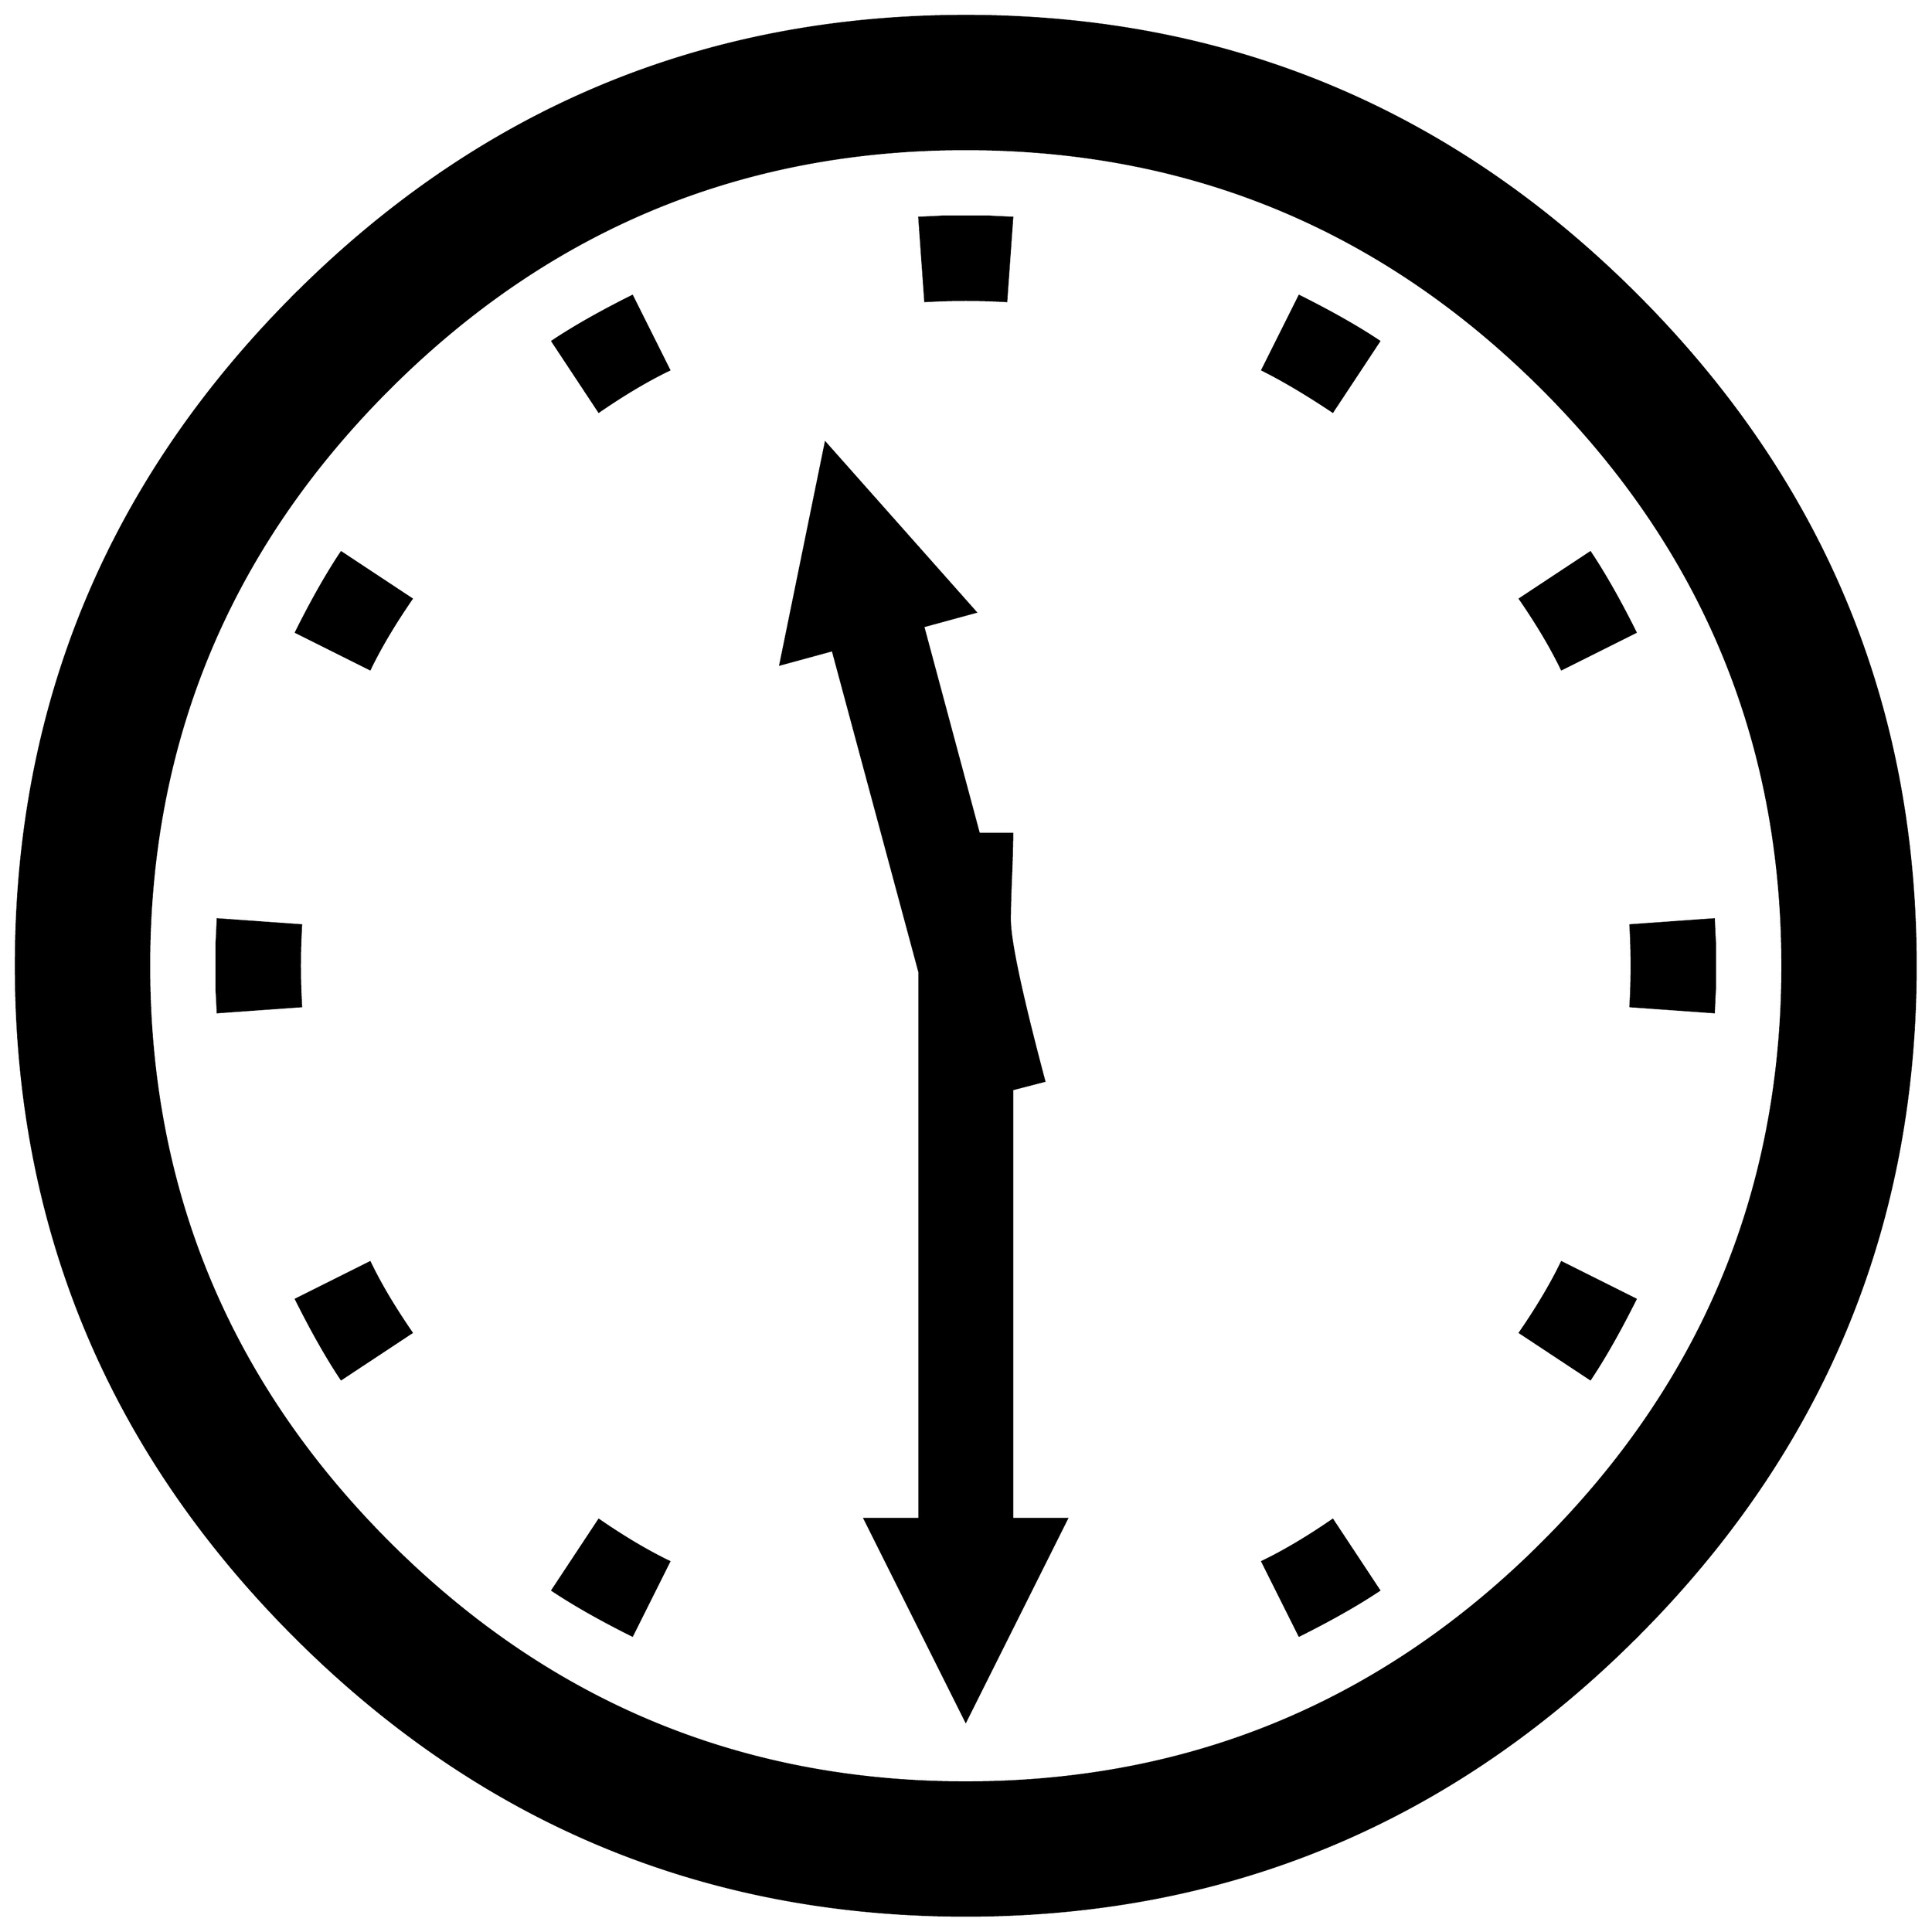 


\begin{tikzpicture}[y=0.80pt, x=0.80pt, yscale=-1.0, xscale=1.0, inner sep=0pt, outer sep=0pt]
\begin{scope}[shift={(100.0,1706.0)},nonzero rule]
  \path[draw=.,fill=.,line width=1.600pt] (1682.0,-582.0) ..
    controls (1682.0,-362.0) and (1603.667,-173.667) ..
    (1447.0,-17.0) .. controls (1290.333,139.667) and (1102.0,218.0)
    .. (882.0,218.0) .. controls (662.0,218.0) and (473.667,139.667)
    .. (317.0,-17.0) .. controls (160.333,-173.667) and
    (82.0,-362.0) .. (82.0,-582.0) .. controls (82.0,-802.0) and
    (160.333,-990.333) .. (317.0,-1147.0) .. controls
    (473.667,-1303.667) and (662.0,-1382.0) .. (882.0,-1382.0) ..
    controls (1102.0,-1382.0) and (1290.333,-1303.667) ..
    (1447.0,-1147.0) .. controls (1603.667,-990.333) and
    (1682.0,-802.0) .. (1682.0,-582.0) -- cycle(1570.0,-582.0)
    .. controls (1570.0,-771.333) and (1502.667,-933.333) ..
    (1368.0,-1068.0) .. controls (1233.333,-1202.667) and
    (1071.333,-1270.0) .. (882.0,-1270.0) .. controls
    (692.667,-1270.0) and (530.667,-1202.667) .. (396.0,-1068.0) ..
    controls (261.333,-933.333) and (194.0,-771.333) .. (194.0,-582.0)
    .. controls (194.0,-392.667) and (261.333,-230.667) ..
    (396.0,-96.0) .. controls (530.667,38.667) and (692.667,106.0) ..
    (882.0,106.0) .. controls (1071.333,106.0) and (1233.333,38.667)
    .. (1368.0,-96.0) .. controls (1502.667,-230.667) and
    (1570.0,-392.667) .. (1570.0,-582.0) -- cycle(1230.0,-1108.0)
    -- (1191.0,-1049.0) .. controls (1169.0,-1063.667) and
    (1149.333,-1075.333) .. (1132.0,-1084.0) -- (1163.0,-1146.0) ..
    controls (1189.667,-1132.667) and (1212.0,-1120.0) ..
    (1230.0,-1108.0) -- cycle(1446.0,-863.0) -- (1384.0,-832.0)
    .. controls (1375.333,-850.0) and (1363.667,-869.667) ..
    (1349.0,-891.0) -- (1408.0,-930.0) .. controls
    (1420.0,-912.0) and (1432.667,-889.667) .. (1446.0,-863.0) --
    cycle(921.0,-1212.0) -- (916.0,-1142.0) .. controls
    (893.333,-1143.333) and (870.667,-1143.333) .. (848.0,-1142.0) --
    (843.0,-1212.0) .. controls (858.333,-1212.667) and
    (864.667,-1213.0) .. (862.0,-1213.0) -- (902.0,-1213.0) ..
    controls (899.333,-1213.0) and (905.667,-1212.667) ..
    (921.0,-1212.0) -- cycle(1513.0,-562.0) .. controls
    (1513.0,-564.667) and (1512.667,-558.333) .. (1512.0,-543.0) --
    (1442.0,-548.0) .. controls (1443.333,-570.667) and
    (1443.333,-593.333) .. (1442.0,-616.0) -- (1512.0,-621.0) ..
    controls (1512.667,-605.667) and (1513.0,-599.333) ..
    (1513.0,-602.0) -- (1513.0,-562.0) -- cycle(632.0,-1084.0)
    .. controls (614.0,-1075.333) and (594.333,-1063.667) ..
    (573.0,-1049.0) -- (534.0,-1108.0) .. controls
    (552.0,-1120.0) and (574.333,-1132.667) .. (601.0,-1146.0) --
    (632.0,-1084.0) -- cycle(1446.0,-301.0) .. controls
    (1432.667,-274.333) and (1420.0,-252.0) .. (1408.0,-234.0) --
    (1349.0,-273.0) .. controls (1363.667,-294.333) and
    (1375.333,-314.0) .. (1384.0,-332.0) -- (1446.0,-301.0) --
    cycle(967.0,-116.0) -- (882.0,54.0) -- (797.0,-116.0) --
    (843.0,-116.0) -- (843.0,-577.0) .. controls (843.0,-577.0)
    and (818.667,-667.333) .. (770.0,-848.0) -- (726.0,-836.0) --
    (764.0,-1022.0) -- (890.0,-880.0) -- (846.0,-868.0) --
    (893.0,-693.0) -- (921.0,-693.0) .. controls (921.0,-685.667)
    and (920.667,-673.667) .. (920.0,-657.0) .. controls
    (919.333,-641.0) and (919.0,-629.0) .. (919.0,-621.0) ..
    controls (919.0,-603.0) and (928.667,-557.667) .. (948.0,-485.0)
    -- (921.0,-478.0) -- (921.0,-116.0) -- (967.0,-116.0) --
    cycle(415.0,-891.0) .. controls (400.333,-869.667) and
    (388.667,-850.0) .. (380.0,-832.0) -- (318.0,-863.0) ..
    controls (331.333,-889.667) and (344.0,-912.0) .. (356.0,-930.0)
    -- (415.0,-891.0) -- cycle(1230.0,-56.0) .. controls
    (1212.0,-44.0) and (1189.667,-31.333) .. (1163.0,-18.0) --
    (1132.0,-80.0) .. controls (1150.0,-88.667) and
    (1169.667,-100.333) .. (1191.0,-115.0) -- (1230.0,-56.0) --
    cycle(322.0,-548.0) -- (252.0,-543.0) .. controls
    (251.333,-557.0) and (251.0,-563.0) .. (251.0,-561.0) --
    (251.0,-602.0) .. controls (251.0,-599.333) and (251.333,-605.667)
    .. (252.0,-621.0) -- (322.0,-616.0) .. controls
    (320.667,-593.333) and (320.667,-570.667) .. (322.0,-548.0) --
    cycle(415.0,-273.0) -- (356.0,-234.0) .. controls
    (344.0,-252.0) and (331.333,-274.333) .. (318.0,-301.0) --
    (380.0,-332.0) .. controls (388.667,-314.0) and (400.333,-294.333)
    .. (415.0,-273.0) -- cycle(632.0,-80.0) -- (601.0,-18.0) ..
    controls (574.333,-31.333) and (552.0,-44.0) .. (534.0,-56.0) --
    (573.0,-115.0) .. controls (594.333,-100.333) and (614.0,-88.667)
    .. (632.0,-80.0) -- cycle;
\end{scope}

\end{tikzpicture}


